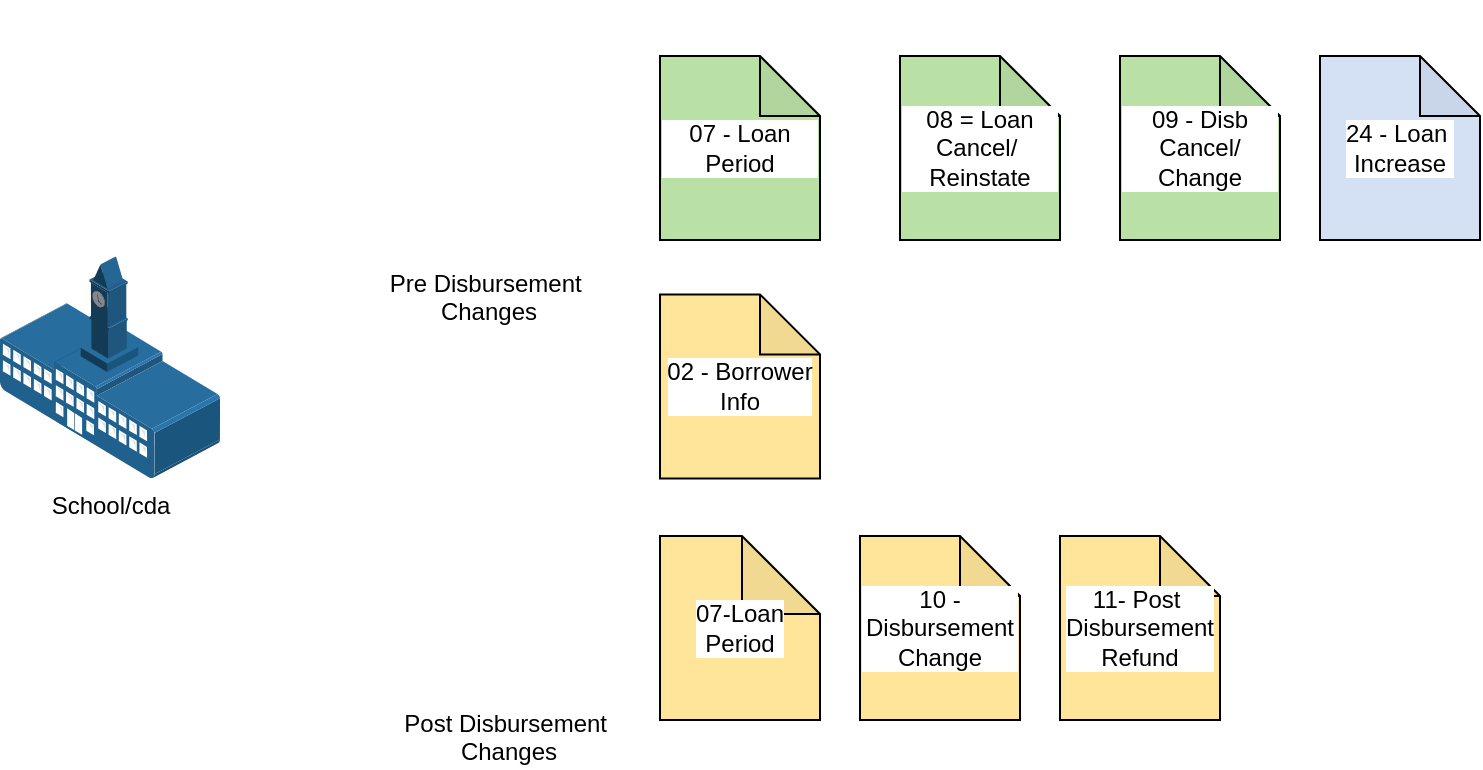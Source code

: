 <mxfile version="14.8.3" type="github">
  <diagram id="K0j5OCTELVZv-EC5O6D2" name="Page-1">
    <mxGraphModel dx="855" dy="564" grid="1" gridSize="10" guides="1" tooltips="1" connect="1" arrows="1" fold="1" page="1" pageScale="1" pageWidth="850" pageHeight="1100" math="0" shadow="0">
      <root>
        <mxCell id="0" />
        <mxCell id="1" parent="0" />
        <mxCell id="yJGauPnEhfRK39gL0J9s-20" value="School/cda" style="points=[];aspect=fixed;html=1;align=center;shadow=0;dashed=0;image;image=img/lib/allied_telesis/buildings/School_Building.svg;labelBackgroundColor=white;fillColor=#FFFF99;" vertex="1" parent="1">
          <mxGeometry x="70" y="318" width="110" height="111.2" as="geometry" />
        </mxCell>
        <mxCell id="yJGauPnEhfRK39gL0J9s-25" value="Pre Disbursement&amp;nbsp;&lt;br&gt;Changes" style="shape=image;html=1;verticalAlign=top;verticalLabelPosition=bottom;labelBackgroundColor=#ffffff;imageAspect=0;aspect=fixed;image=https://cdn3.iconfinder.com/data/icons/computing-technology/90/Cloud_storage-RAD-128.png;fillColor=#CCFF99;" vertex="1" parent="1">
          <mxGeometry x="250" y="190" width="128" height="128" as="geometry" />
        </mxCell>
        <mxCell id="yJGauPnEhfRK39gL0J9s-27" value="Post Disbursement&amp;nbsp;&lt;br&gt;Changes" style="shape=image;html=1;verticalAlign=top;verticalLabelPosition=bottom;labelBackgroundColor=#ffffff;imageAspect=0;aspect=fixed;image=https://cdn3.iconfinder.com/data/icons/computing-technology/90/Cloud_storage-RAD-128.png;fillColor=#CCFF99;" vertex="1" parent="1">
          <mxGeometry x="260" y="410" width="128" height="128" as="geometry" />
        </mxCell>
        <mxCell id="yJGauPnEhfRK39gL0J9s-29" value="07 - Loan Period" style="shape=note;whiteSpace=wrap;html=1;backgroundOutline=1;darkOpacity=0.05;labelBackgroundColor=white;fillColor=#B9E0A5;verticalAlign=middle;" vertex="1" parent="1">
          <mxGeometry x="400" y="218" width="80" height="92" as="geometry" />
        </mxCell>
        <mxCell id="yJGauPnEhfRK39gL0J9s-30" value="08 = Loan Cancel/&amp;nbsp;&lt;br&gt;Reinstate" style="shape=note;whiteSpace=wrap;html=1;backgroundOutline=1;darkOpacity=0.05;labelBackgroundColor=white;fillColor=#B9E0A5;verticalAlign=middle;" vertex="1" parent="1">
          <mxGeometry x="520" y="218" width="80" height="92" as="geometry" />
        </mxCell>
        <mxCell id="yJGauPnEhfRK39gL0J9s-31" value="09 - Disb&lt;br&gt;Cancel/ Change" style="shape=note;whiteSpace=wrap;html=1;backgroundOutline=1;darkOpacity=0.05;labelBackgroundColor=white;fillColor=#B9E0A5;verticalAlign=middle;" vertex="1" parent="1">
          <mxGeometry x="630" y="218" width="80" height="92" as="geometry" />
        </mxCell>
        <mxCell id="yJGauPnEhfRK39gL0J9s-32" value="24 - Loan&amp;nbsp;&lt;br&gt;Increase" style="shape=note;whiteSpace=wrap;html=1;backgroundOutline=1;darkOpacity=0.05;labelBackgroundColor=white;fillColor=#D4E1F5;verticalAlign=middle;" vertex="1" parent="1">
          <mxGeometry x="730" y="218" width="80" height="92" as="geometry" />
        </mxCell>
        <mxCell id="yJGauPnEhfRK39gL0J9s-33" value="02 - Borrower&lt;br&gt;Info" style="shape=note;whiteSpace=wrap;html=1;backgroundOutline=1;darkOpacity=0.05;labelBackgroundColor=white;fillColor=#FFE599;verticalAlign=middle;" vertex="1" parent="1">
          <mxGeometry x="400" y="337.2" width="80" height="92" as="geometry" />
        </mxCell>
        <mxCell id="yJGauPnEhfRK39gL0J9s-34" value="07-Loan&lt;br&gt;Period" style="shape=note;whiteSpace=wrap;html=1;backgroundOutline=1;darkOpacity=0.05;labelBackgroundColor=white;fillColor=#FFE599;verticalAlign=middle;size=39;" vertex="1" parent="1">
          <mxGeometry x="400" y="458" width="80" height="92" as="geometry" />
        </mxCell>
        <mxCell id="yJGauPnEhfRK39gL0J9s-35" value="10 - Disbursement&lt;br&gt;Change" style="shape=note;whiteSpace=wrap;html=1;backgroundOutline=1;darkOpacity=0.05;labelBackgroundColor=white;fillColor=#FFE599;verticalAlign=middle;" vertex="1" parent="1">
          <mxGeometry x="500" y="458" width="80" height="92" as="geometry" />
        </mxCell>
        <mxCell id="yJGauPnEhfRK39gL0J9s-36" value="11- Post&amp;nbsp;&lt;br&gt;Disbursement&lt;br&gt;Refund" style="shape=note;whiteSpace=wrap;html=1;backgroundOutline=1;darkOpacity=0.05;labelBackgroundColor=white;fillColor=#FFE599;verticalAlign=middle;" vertex="1" parent="1">
          <mxGeometry x="600" y="458" width="80" height="92" as="geometry" />
        </mxCell>
      </root>
    </mxGraphModel>
  </diagram>
</mxfile>
